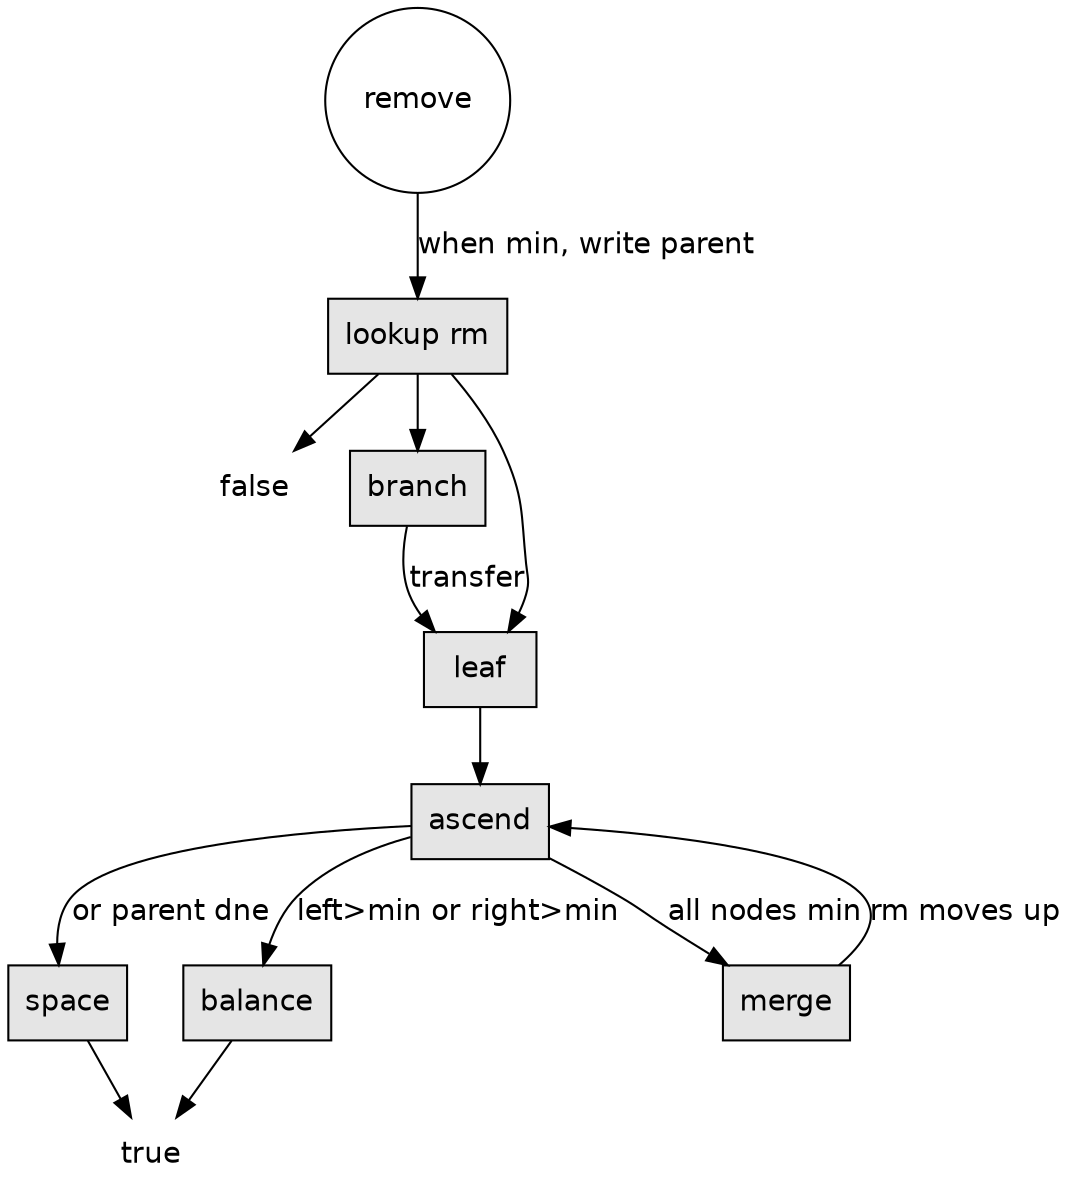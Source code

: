 digraph {
	graph [truecolor=true, bgcolor=transparent, fontname="Bitstream Vera Sans"];
	node [shape=box, style=filled, fontname="Bitstream Vera Sans", fillcolor="Grey90"];
	edge [fontname="Bitstream Vera Sans"];
	remove [shape=circle, style=none];
	lookup [label="lookup rm"];
	remove -> lookup [label="when min, write parent"];
	lookup -> false;
	lookup -> branch;
	lookup -> leaf;
	branch -> leaf [label="transfer"];
	leaf -> ascend;
	ascend -> space [label="or parent dne"];
	space -> true;
	ascend -> balance [label="left>min or right>min"];
	balance -> true;
	ascend -> merge [label="all nodes min"];
	merge -> ascend [label="rm moves up"];
	true [shape=none, style=none];
	false [shape=none, style=none];
}
